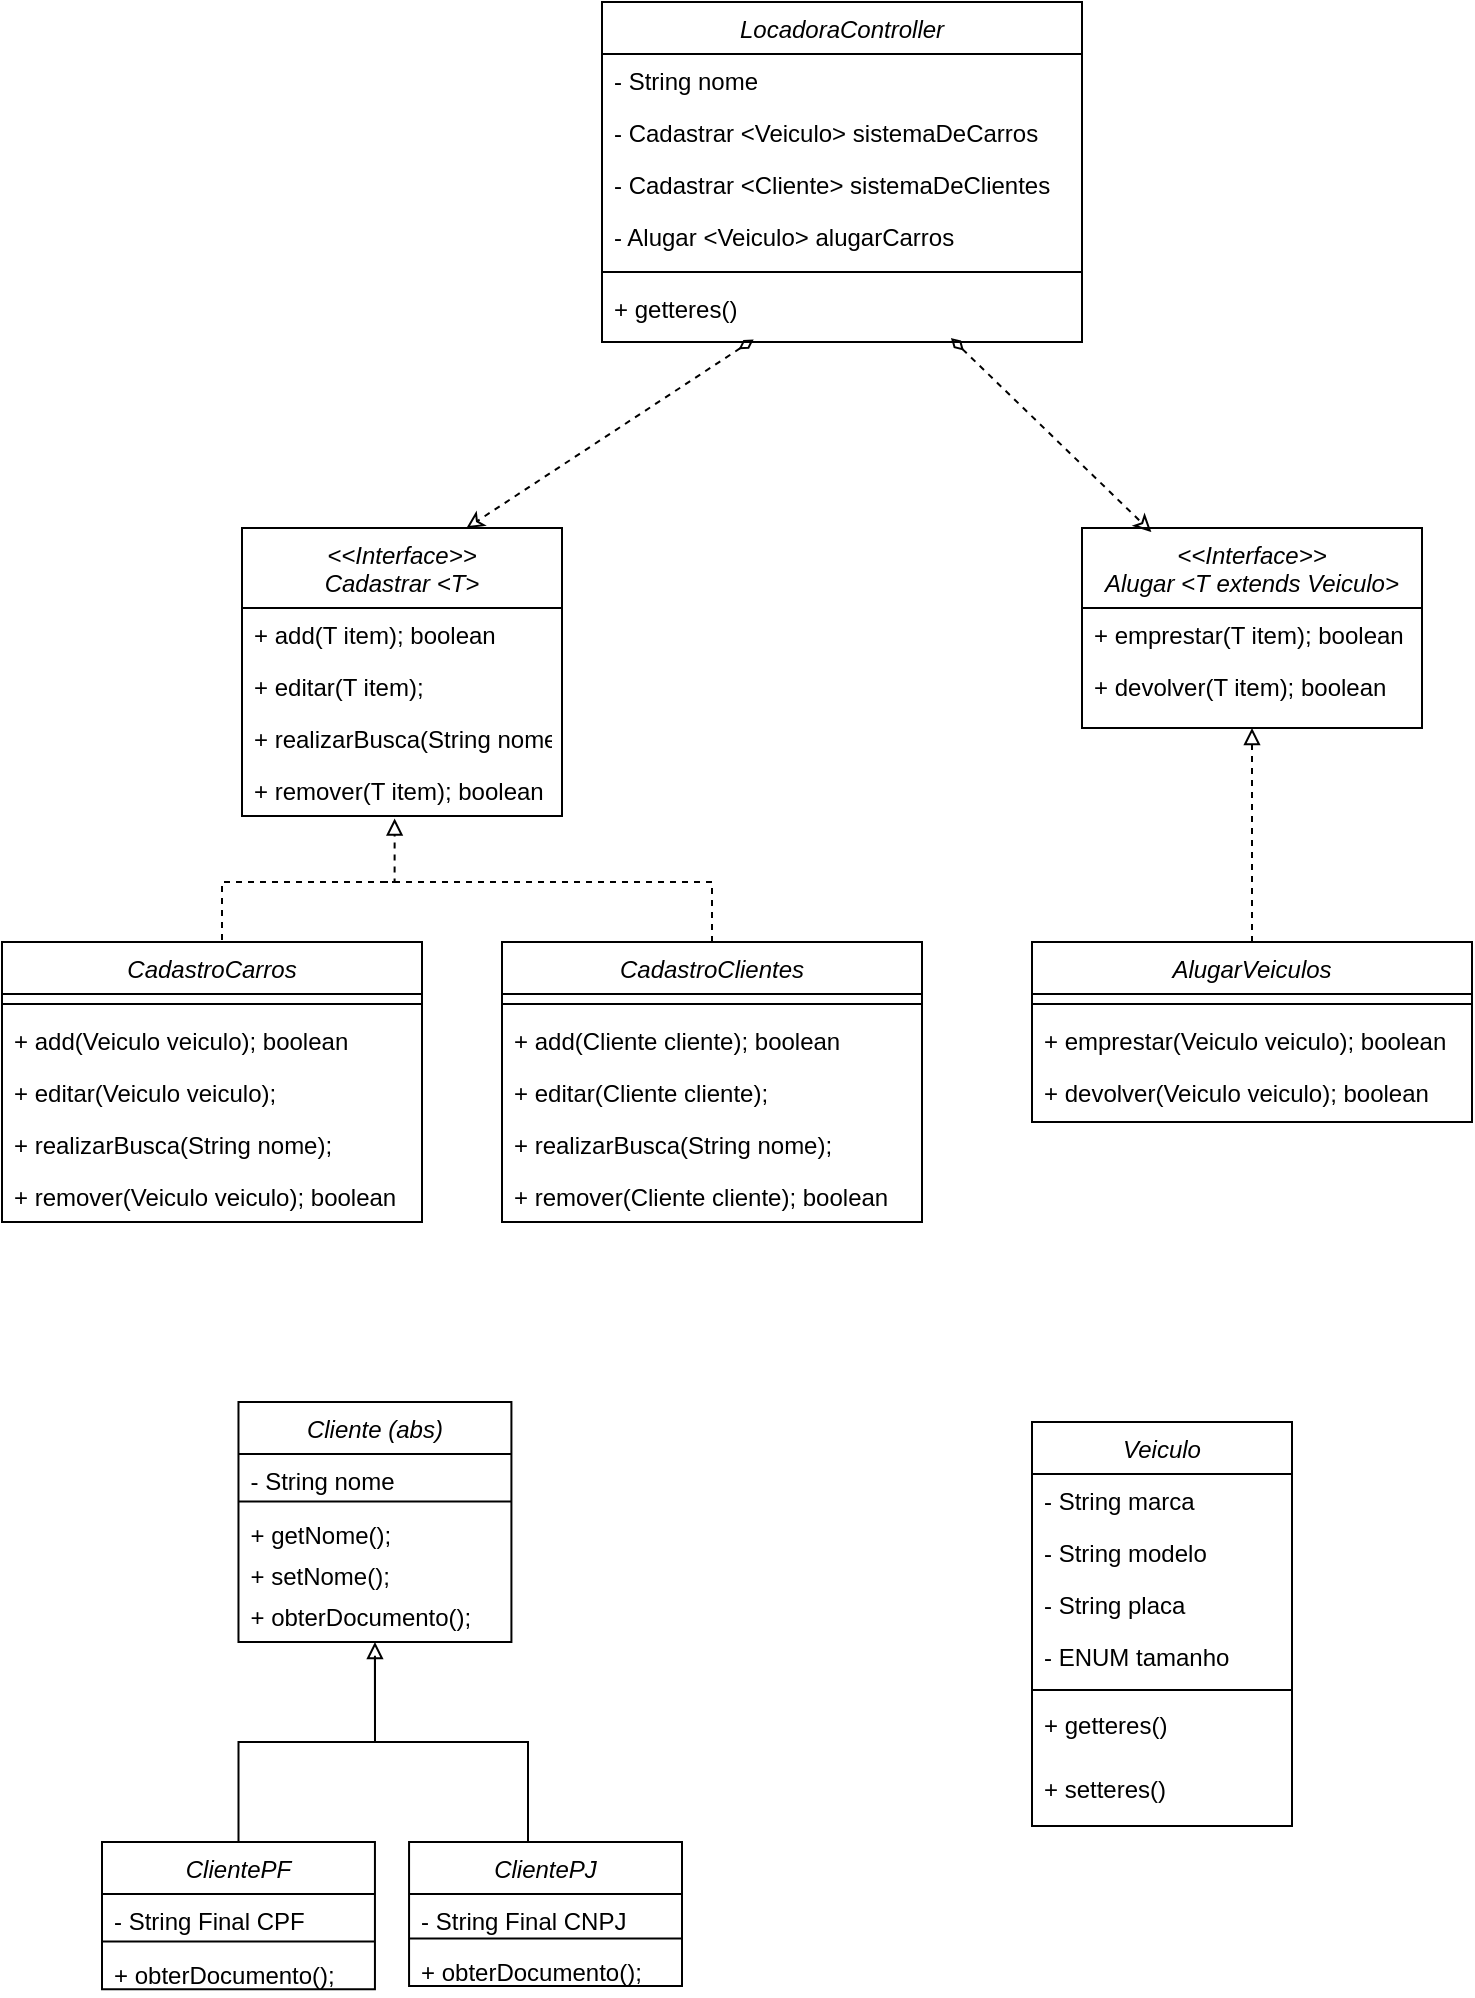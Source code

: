 <mxfile version="23.1.5" type="device">
  <diagram id="C5RBs43oDa-KdzZeNtuy" name="Page-1">
    <mxGraphModel dx="1100" dy="678" grid="1" gridSize="10" guides="1" tooltips="1" connect="1" arrows="1" fold="1" page="1" pageScale="1" pageWidth="827" pageHeight="1169" math="0" shadow="0">
      <root>
        <mxCell id="WIyWlLk6GJQsqaUBKTNV-0" />
        <mxCell id="WIyWlLk6GJQsqaUBKTNV-1" parent="WIyWlLk6GJQsqaUBKTNV-0" />
        <mxCell id="zkfFHV4jXpPFQw0GAbJ--0" value="Veiculo" style="swimlane;fontStyle=2;align=center;verticalAlign=top;childLayout=stackLayout;horizontal=1;startSize=26;horizontalStack=0;resizeParent=1;resizeLast=0;collapsible=1;marginBottom=0;rounded=0;shadow=0;strokeWidth=1;" parent="WIyWlLk6GJQsqaUBKTNV-1" vertex="1">
          <mxGeometry x="545" y="740" width="130" height="202" as="geometry">
            <mxRectangle x="220" y="60" width="160" height="26" as="alternateBounds" />
          </mxGeometry>
        </mxCell>
        <mxCell id="zkfFHV4jXpPFQw0GAbJ--1" value="- String marca" style="text;align=left;verticalAlign=top;spacingLeft=4;spacingRight=4;overflow=hidden;rotatable=0;points=[[0,0.5],[1,0.5]];portConstraint=eastwest;" parent="zkfFHV4jXpPFQw0GAbJ--0" vertex="1">
          <mxGeometry y="26" width="130" height="26" as="geometry" />
        </mxCell>
        <mxCell id="j1WLCxPbyG3iGUeMH1Do-1" value="- String modelo" style="text;align=left;verticalAlign=top;spacingLeft=4;spacingRight=4;overflow=hidden;rotatable=0;points=[[0,0.5],[1,0.5]];portConstraint=eastwest;rounded=0;shadow=0;html=0;" vertex="1" parent="zkfFHV4jXpPFQw0GAbJ--0">
          <mxGeometry y="52" width="130" height="26" as="geometry" />
        </mxCell>
        <mxCell id="zkfFHV4jXpPFQw0GAbJ--2" value="- String placa" style="text;align=left;verticalAlign=top;spacingLeft=4;spacingRight=4;overflow=hidden;rotatable=0;points=[[0,0.5],[1,0.5]];portConstraint=eastwest;rounded=0;shadow=0;html=0;" parent="zkfFHV4jXpPFQw0GAbJ--0" vertex="1">
          <mxGeometry y="78" width="130" height="26" as="geometry" />
        </mxCell>
        <mxCell id="zkfFHV4jXpPFQw0GAbJ--3" value="- ENUM tamanho" style="text;align=left;verticalAlign=top;spacingLeft=4;spacingRight=4;overflow=hidden;rotatable=0;points=[[0,0.5],[1,0.5]];portConstraint=eastwest;rounded=0;shadow=0;html=0;" parent="zkfFHV4jXpPFQw0GAbJ--0" vertex="1">
          <mxGeometry y="104" width="130" height="26" as="geometry" />
        </mxCell>
        <mxCell id="zkfFHV4jXpPFQw0GAbJ--4" value="" style="line;html=1;strokeWidth=1;align=left;verticalAlign=middle;spacingTop=-1;spacingLeft=3;spacingRight=3;rotatable=0;labelPosition=right;points=[];portConstraint=eastwest;" parent="zkfFHV4jXpPFQw0GAbJ--0" vertex="1">
          <mxGeometry y="130" width="130" height="8" as="geometry" />
        </mxCell>
        <mxCell id="zkfFHV4jXpPFQw0GAbJ--5" value="+ getteres()" style="text;align=left;verticalAlign=top;spacingLeft=4;spacingRight=4;overflow=hidden;rotatable=0;points=[[0,0.5],[1,0.5]];portConstraint=eastwest;" parent="zkfFHV4jXpPFQw0GAbJ--0" vertex="1">
          <mxGeometry y="138" width="130" height="32" as="geometry" />
        </mxCell>
        <mxCell id="j1WLCxPbyG3iGUeMH1Do-67" value="+ setteres()" style="text;align=left;verticalAlign=top;spacingLeft=4;spacingRight=4;overflow=hidden;rotatable=0;points=[[0,0.5],[1,0.5]];portConstraint=eastwest;" vertex="1" parent="zkfFHV4jXpPFQw0GAbJ--0">
          <mxGeometry y="170" width="130" height="32" as="geometry" />
        </mxCell>
        <mxCell id="j1WLCxPbyG3iGUeMH1Do-32" value="LocadoraController" style="swimlane;fontStyle=2;align=center;verticalAlign=top;childLayout=stackLayout;horizontal=1;startSize=26;horizontalStack=0;resizeParent=1;resizeLast=0;collapsible=1;marginBottom=0;rounded=0;shadow=0;strokeWidth=1;" vertex="1" parent="WIyWlLk6GJQsqaUBKTNV-1">
          <mxGeometry x="330" y="30" width="240" height="170" as="geometry">
            <mxRectangle x="220" y="60" width="160" height="26" as="alternateBounds" />
          </mxGeometry>
        </mxCell>
        <mxCell id="j1WLCxPbyG3iGUeMH1Do-33" value="- String nome" style="text;align=left;verticalAlign=top;spacingLeft=4;spacingRight=4;overflow=hidden;rotatable=0;points=[[0,0.5],[1,0.5]];portConstraint=eastwest;" vertex="1" parent="j1WLCxPbyG3iGUeMH1Do-32">
          <mxGeometry y="26" width="240" height="26" as="geometry" />
        </mxCell>
        <mxCell id="j1WLCxPbyG3iGUeMH1Do-35" value="- Cadastrar &lt;Veiculo&gt; sistemaDeCarros" style="text;align=left;verticalAlign=top;spacingLeft=4;spacingRight=4;overflow=hidden;rotatable=0;points=[[0,0.5],[1,0.5]];portConstraint=eastwest;rounded=0;shadow=0;html=0;" vertex="1" parent="j1WLCxPbyG3iGUeMH1Do-32">
          <mxGeometry y="52" width="240" height="26" as="geometry" />
        </mxCell>
        <mxCell id="j1WLCxPbyG3iGUeMH1Do-65" value="- Cadastrar &lt;Cliente&gt; sistemaDeClientes" style="text;align=left;verticalAlign=top;spacingLeft=4;spacingRight=4;overflow=hidden;rotatable=0;points=[[0,0.5],[1,0.5]];portConstraint=eastwest;rounded=0;shadow=0;html=0;" vertex="1" parent="j1WLCxPbyG3iGUeMH1Do-32">
          <mxGeometry y="78" width="240" height="26" as="geometry" />
        </mxCell>
        <mxCell id="j1WLCxPbyG3iGUeMH1Do-66" value="- Alugar &lt;Veiculo&gt; alugarCarros" style="text;align=left;verticalAlign=top;spacingLeft=4;spacingRight=4;overflow=hidden;rotatable=0;points=[[0,0.5],[1,0.5]];portConstraint=eastwest;rounded=0;shadow=0;html=0;" vertex="1" parent="j1WLCxPbyG3iGUeMH1Do-32">
          <mxGeometry y="104" width="240" height="26" as="geometry" />
        </mxCell>
        <mxCell id="j1WLCxPbyG3iGUeMH1Do-37" value="" style="line;html=1;strokeWidth=1;align=left;verticalAlign=middle;spacingTop=-1;spacingLeft=3;spacingRight=3;rotatable=0;labelPosition=right;points=[];portConstraint=eastwest;" vertex="1" parent="j1WLCxPbyG3iGUeMH1Do-32">
          <mxGeometry y="130" width="240" height="10" as="geometry" />
        </mxCell>
        <mxCell id="j1WLCxPbyG3iGUeMH1Do-38" value="+ getteres()" style="text;align=left;verticalAlign=top;spacingLeft=4;spacingRight=4;overflow=hidden;rotatable=0;points=[[0,0.5],[1,0.5]];portConstraint=eastwest;" vertex="1" parent="j1WLCxPbyG3iGUeMH1Do-32">
          <mxGeometry y="140" width="240" height="26" as="geometry" />
        </mxCell>
        <mxCell id="j1WLCxPbyG3iGUeMH1Do-43" value="&lt;&lt;Interface&gt;&gt;&#xa;Cadastrar &lt;T&gt;" style="swimlane;fontStyle=2;align=center;verticalAlign=top;childLayout=stackLayout;horizontal=1;startSize=40;horizontalStack=0;resizeParent=1;resizeLast=0;collapsible=1;marginBottom=0;rounded=0;shadow=0;strokeWidth=1;" vertex="1" parent="WIyWlLk6GJQsqaUBKTNV-1">
          <mxGeometry x="150" y="293" width="160" height="144" as="geometry">
            <mxRectangle x="220" y="60" width="160" height="26" as="alternateBounds" />
          </mxGeometry>
        </mxCell>
        <mxCell id="j1WLCxPbyG3iGUeMH1Do-49" value="+ add(T item); boolean" style="text;align=left;verticalAlign=top;spacingLeft=4;spacingRight=4;overflow=hidden;rotatable=0;points=[[0,0.5],[1,0.5]];portConstraint=eastwest;" vertex="1" parent="j1WLCxPbyG3iGUeMH1Do-43">
          <mxGeometry y="40" width="160" height="26" as="geometry" />
        </mxCell>
        <mxCell id="j1WLCxPbyG3iGUeMH1Do-50" value="+ editar(T item);" style="text;align=left;verticalAlign=top;spacingLeft=4;spacingRight=4;overflow=hidden;rotatable=0;points=[[0,0.5],[1,0.5]];portConstraint=eastwest;" vertex="1" parent="j1WLCxPbyG3iGUeMH1Do-43">
          <mxGeometry y="66" width="160" height="26" as="geometry" />
        </mxCell>
        <mxCell id="j1WLCxPbyG3iGUeMH1Do-51" value="+ realizarBusca(String nome);" style="text;align=left;verticalAlign=top;spacingLeft=4;spacingRight=4;overflow=hidden;rotatable=0;points=[[0,0.5],[1,0.5]];portConstraint=eastwest;" vertex="1" parent="j1WLCxPbyG3iGUeMH1Do-43">
          <mxGeometry y="92" width="160" height="26" as="geometry" />
        </mxCell>
        <mxCell id="j1WLCxPbyG3iGUeMH1Do-58" value="+ remover(T item); boolean" style="text;align=left;verticalAlign=top;spacingLeft=4;spacingRight=4;overflow=hidden;rotatable=0;points=[[0,0.5],[1,0.5]];portConstraint=eastwest;" vertex="1" parent="j1WLCxPbyG3iGUeMH1Do-43">
          <mxGeometry y="118" width="160" height="26" as="geometry" />
        </mxCell>
        <mxCell id="j1WLCxPbyG3iGUeMH1Do-59" value="&lt;&lt;Interface&gt;&gt;&#xa;Alugar &lt;T extends Veiculo&gt;" style="swimlane;fontStyle=2;align=center;verticalAlign=top;childLayout=stackLayout;horizontal=1;startSize=40;horizontalStack=0;resizeParent=1;resizeLast=0;collapsible=1;marginBottom=0;rounded=0;shadow=0;strokeWidth=1;" vertex="1" parent="WIyWlLk6GJQsqaUBKTNV-1">
          <mxGeometry x="570" y="293" width="170" height="100" as="geometry">
            <mxRectangle x="220" y="60" width="160" height="26" as="alternateBounds" />
          </mxGeometry>
        </mxCell>
        <mxCell id="j1WLCxPbyG3iGUeMH1Do-60" value="+ emprestar(T item); boolean" style="text;align=left;verticalAlign=top;spacingLeft=4;spacingRight=4;overflow=hidden;rotatable=0;points=[[0,0.5],[1,0.5]];portConstraint=eastwest;" vertex="1" parent="j1WLCxPbyG3iGUeMH1Do-59">
          <mxGeometry y="40" width="170" height="26" as="geometry" />
        </mxCell>
        <mxCell id="j1WLCxPbyG3iGUeMH1Do-61" value="+ devolver(T item); boolean" style="text;align=left;verticalAlign=top;spacingLeft=4;spacingRight=4;overflow=hidden;rotatable=0;points=[[0,0.5],[1,0.5]];portConstraint=eastwest;" vertex="1" parent="j1WLCxPbyG3iGUeMH1Do-59">
          <mxGeometry y="66" width="170" height="26" as="geometry" />
        </mxCell>
        <mxCell id="j1WLCxPbyG3iGUeMH1Do-70" style="rounded=0;orthogonalLoop=1;jettySize=auto;html=1;entryX=0.204;entryY=0.02;entryDx=0;entryDy=0;entryPerimeter=0;endArrow=classic;endFill=0;strokeWidth=1;startArrow=diamondThin;startFill=0;targetPerimeterSpacing=0;jumpStyle=none;curved=0;exitX=0.727;exitY=1.077;exitDx=0;exitDy=0;exitPerimeter=0;dashed=1;" edge="1" parent="WIyWlLk6GJQsqaUBKTNV-1" source="j1WLCxPbyG3iGUeMH1Do-38" target="j1WLCxPbyG3iGUeMH1Do-59">
          <mxGeometry relative="1" as="geometry">
            <mxPoint x="460" y="280" as="sourcePoint" />
          </mxGeometry>
        </mxCell>
        <mxCell id="j1WLCxPbyG3iGUeMH1Do-71" style="rounded=0;orthogonalLoop=1;jettySize=auto;html=1;entryX=0.701;entryY=0.001;entryDx=0;entryDy=0;entryPerimeter=0;endArrow=classic;endFill=0;strokeWidth=1;startArrow=diamondThin;startFill=0;targetPerimeterSpacing=0;jumpStyle=none;curved=0;exitX=0.316;exitY=1.104;exitDx=0;exitDy=0;exitPerimeter=0;dashed=1;" edge="1" parent="WIyWlLk6GJQsqaUBKTNV-1" source="j1WLCxPbyG3iGUeMH1Do-38" target="j1WLCxPbyG3iGUeMH1Do-43">
          <mxGeometry relative="1" as="geometry">
            <mxPoint x="320" y="260" as="sourcePoint" />
            <mxPoint x="369" y="372" as="targetPoint" />
          </mxGeometry>
        </mxCell>
        <mxCell id="j1WLCxPbyG3iGUeMH1Do-74" value="CadastroCarros" style="swimlane;fontStyle=2;align=center;verticalAlign=top;childLayout=stackLayout;horizontal=1;startSize=26;horizontalStack=0;resizeParent=1;resizeLast=0;collapsible=1;marginBottom=0;rounded=0;shadow=0;strokeWidth=1;" vertex="1" parent="WIyWlLk6GJQsqaUBKTNV-1">
          <mxGeometry x="30" y="500" width="210" height="140" as="geometry">
            <mxRectangle x="220" y="60" width="160" height="26" as="alternateBounds" />
          </mxGeometry>
        </mxCell>
        <mxCell id="j1WLCxPbyG3iGUeMH1Do-79" value="" style="line;html=1;strokeWidth=1;align=left;verticalAlign=middle;spacingTop=-1;spacingLeft=3;spacingRight=3;rotatable=0;labelPosition=right;points=[];portConstraint=eastwest;" vertex="1" parent="j1WLCxPbyG3iGUeMH1Do-74">
          <mxGeometry y="26" width="210" height="10" as="geometry" />
        </mxCell>
        <mxCell id="j1WLCxPbyG3iGUeMH1Do-81" value="+ add(Veiculo veiculo); boolean" style="text;align=left;verticalAlign=top;spacingLeft=4;spacingRight=4;overflow=hidden;rotatable=0;points=[[0,0.5],[1,0.5]];portConstraint=eastwest;" vertex="1" parent="j1WLCxPbyG3iGUeMH1Do-74">
          <mxGeometry y="36" width="210" height="26" as="geometry" />
        </mxCell>
        <mxCell id="j1WLCxPbyG3iGUeMH1Do-82" value="+ editar(Veiculo veiculo);" style="text;align=left;verticalAlign=top;spacingLeft=4;spacingRight=4;overflow=hidden;rotatable=0;points=[[0,0.5],[1,0.5]];portConstraint=eastwest;" vertex="1" parent="j1WLCxPbyG3iGUeMH1Do-74">
          <mxGeometry y="62" width="210" height="26" as="geometry" />
        </mxCell>
        <mxCell id="j1WLCxPbyG3iGUeMH1Do-83" value="+ realizarBusca(String nome);" style="text;align=left;verticalAlign=top;spacingLeft=4;spacingRight=4;overflow=hidden;rotatable=0;points=[[0,0.5],[1,0.5]];portConstraint=eastwest;" vertex="1" parent="j1WLCxPbyG3iGUeMH1Do-74">
          <mxGeometry y="88" width="210" height="26" as="geometry" />
        </mxCell>
        <mxCell id="j1WLCxPbyG3iGUeMH1Do-84" value="+ remover(Veiculo veiculo); boolean" style="text;align=left;verticalAlign=top;spacingLeft=4;spacingRight=4;overflow=hidden;rotatable=0;points=[[0,0.5],[1,0.5]];portConstraint=eastwest;" vertex="1" parent="j1WLCxPbyG3iGUeMH1Do-74">
          <mxGeometry y="114" width="210" height="26" as="geometry" />
        </mxCell>
        <mxCell id="j1WLCxPbyG3iGUeMH1Do-85" style="edgeStyle=orthogonalEdgeStyle;rounded=0;orthogonalLoop=1;jettySize=auto;html=1;exitX=0.5;exitY=0;exitDx=0;exitDy=0;entryX=0.477;entryY=1.048;entryDx=0;entryDy=0;entryPerimeter=0;endArrow=block;endFill=0;dashed=1;" edge="1" parent="WIyWlLk6GJQsqaUBKTNV-1" source="j1WLCxPbyG3iGUeMH1Do-74" target="j1WLCxPbyG3iGUeMH1Do-58">
          <mxGeometry relative="1" as="geometry">
            <Array as="points">
              <mxPoint x="140" y="500" />
              <mxPoint x="140" y="470" />
              <mxPoint x="226" y="470" />
            </Array>
          </mxGeometry>
        </mxCell>
        <mxCell id="j1WLCxPbyG3iGUeMH1Do-86" value="CadastroClientes" style="swimlane;fontStyle=2;align=center;verticalAlign=top;childLayout=stackLayout;horizontal=1;startSize=26;horizontalStack=0;resizeParent=1;resizeLast=0;collapsible=1;marginBottom=0;rounded=0;shadow=0;strokeWidth=1;" vertex="1" parent="WIyWlLk6GJQsqaUBKTNV-1">
          <mxGeometry x="280" y="500" width="210" height="140" as="geometry">
            <mxRectangle x="220" y="60" width="160" height="26" as="alternateBounds" />
          </mxGeometry>
        </mxCell>
        <mxCell id="j1WLCxPbyG3iGUeMH1Do-87" value="" style="line;html=1;strokeWidth=1;align=left;verticalAlign=middle;spacingTop=-1;spacingLeft=3;spacingRight=3;rotatable=0;labelPosition=right;points=[];portConstraint=eastwest;" vertex="1" parent="j1WLCxPbyG3iGUeMH1Do-86">
          <mxGeometry y="26" width="210" height="10" as="geometry" />
        </mxCell>
        <mxCell id="j1WLCxPbyG3iGUeMH1Do-88" value="+ add(Cliente cliente); boolean" style="text;align=left;verticalAlign=top;spacingLeft=4;spacingRight=4;overflow=hidden;rotatable=0;points=[[0,0.5],[1,0.5]];portConstraint=eastwest;" vertex="1" parent="j1WLCxPbyG3iGUeMH1Do-86">
          <mxGeometry y="36" width="210" height="26" as="geometry" />
        </mxCell>
        <mxCell id="j1WLCxPbyG3iGUeMH1Do-89" value="+ editar(Cliente cliente);" style="text;align=left;verticalAlign=top;spacingLeft=4;spacingRight=4;overflow=hidden;rotatable=0;points=[[0,0.5],[1,0.5]];portConstraint=eastwest;" vertex="1" parent="j1WLCxPbyG3iGUeMH1Do-86">
          <mxGeometry y="62" width="210" height="26" as="geometry" />
        </mxCell>
        <mxCell id="j1WLCxPbyG3iGUeMH1Do-90" value="+ realizarBusca(String nome);" style="text;align=left;verticalAlign=top;spacingLeft=4;spacingRight=4;overflow=hidden;rotatable=0;points=[[0,0.5],[1,0.5]];portConstraint=eastwest;" vertex="1" parent="j1WLCxPbyG3iGUeMH1Do-86">
          <mxGeometry y="88" width="210" height="26" as="geometry" />
        </mxCell>
        <mxCell id="j1WLCxPbyG3iGUeMH1Do-91" value="+ remover(Cliente cliente); boolean" style="text;align=left;verticalAlign=top;spacingLeft=4;spacingRight=4;overflow=hidden;rotatable=0;points=[[0,0.5],[1,0.5]];portConstraint=eastwest;" vertex="1" parent="j1WLCxPbyG3iGUeMH1Do-86">
          <mxGeometry y="114" width="210" height="26" as="geometry" />
        </mxCell>
        <mxCell id="j1WLCxPbyG3iGUeMH1Do-92" style="edgeStyle=orthogonalEdgeStyle;rounded=0;orthogonalLoop=1;jettySize=auto;html=1;exitX=0.5;exitY=0;exitDx=0;exitDy=0;endArrow=none;endFill=0;dashed=1;" edge="1" parent="WIyWlLk6GJQsqaUBKTNV-1" source="j1WLCxPbyG3iGUeMH1Do-86">
          <mxGeometry relative="1" as="geometry">
            <mxPoint x="220" y="470" as="targetPoint" />
            <Array as="points">
              <mxPoint x="385" y="470" />
            </Array>
          </mxGeometry>
        </mxCell>
        <mxCell id="j1WLCxPbyG3iGUeMH1Do-101" style="edgeStyle=orthogonalEdgeStyle;rounded=0;orthogonalLoop=1;jettySize=auto;html=1;exitX=0.5;exitY=0;exitDx=0;exitDy=0;entryX=0.5;entryY=1;entryDx=0;entryDy=0;endArrow=block;endFill=0;dashed=1;" edge="1" parent="WIyWlLk6GJQsqaUBKTNV-1" source="j1WLCxPbyG3iGUeMH1Do-93" target="j1WLCxPbyG3iGUeMH1Do-59">
          <mxGeometry relative="1" as="geometry" />
        </mxCell>
        <mxCell id="j1WLCxPbyG3iGUeMH1Do-93" value="AlugarVeiculos" style="swimlane;fontStyle=2;align=center;verticalAlign=top;childLayout=stackLayout;horizontal=1;startSize=26;horizontalStack=0;resizeParent=1;resizeLast=0;collapsible=1;marginBottom=0;rounded=0;shadow=0;strokeWidth=1;" vertex="1" parent="WIyWlLk6GJQsqaUBKTNV-1">
          <mxGeometry x="545" y="500" width="220" height="90" as="geometry">
            <mxRectangle x="220" y="60" width="160" height="26" as="alternateBounds" />
          </mxGeometry>
        </mxCell>
        <mxCell id="j1WLCxPbyG3iGUeMH1Do-94" value="" style="line;html=1;strokeWidth=1;align=left;verticalAlign=middle;spacingTop=-1;spacingLeft=3;spacingRight=3;rotatable=0;labelPosition=right;points=[];portConstraint=eastwest;" vertex="1" parent="j1WLCxPbyG3iGUeMH1Do-93">
          <mxGeometry y="26" width="220" height="10" as="geometry" />
        </mxCell>
        <mxCell id="j1WLCxPbyG3iGUeMH1Do-99" value="+ emprestar(Veiculo veiculo); boolean" style="text;align=left;verticalAlign=top;spacingLeft=4;spacingRight=4;overflow=hidden;rotatable=0;points=[[0,0.5],[1,0.5]];portConstraint=eastwest;" vertex="1" parent="j1WLCxPbyG3iGUeMH1Do-93">
          <mxGeometry y="36" width="220" height="26" as="geometry" />
        </mxCell>
        <mxCell id="j1WLCxPbyG3iGUeMH1Do-100" value="+ devolver(Veiculo veiculo); boolean" style="text;align=left;verticalAlign=top;spacingLeft=4;spacingRight=4;overflow=hidden;rotatable=0;points=[[0,0.5],[1,0.5]];portConstraint=eastwest;" vertex="1" parent="j1WLCxPbyG3iGUeMH1Do-93">
          <mxGeometry y="62" width="220" height="26" as="geometry" />
        </mxCell>
        <mxCell id="j1WLCxPbyG3iGUeMH1Do-102" value="" style="group" vertex="1" connectable="0" parent="WIyWlLk6GJQsqaUBKTNV-1">
          <mxGeometry x="80" y="730" width="290" height="293.587" as="geometry" />
        </mxCell>
        <mxCell id="j1WLCxPbyG3iGUeMH1Do-31" value="" style="group" vertex="1" connectable="0" parent="j1WLCxPbyG3iGUeMH1Do-102">
          <mxGeometry width="290" height="230" as="geometry" />
        </mxCell>
        <mxCell id="j1WLCxPbyG3iGUeMH1Do-19" value="ClientePJ" style="swimlane;fontStyle=2;align=center;verticalAlign=top;childLayout=stackLayout;horizontal=1;startSize=26;horizontalStack=0;resizeParent=1;resizeLast=0;collapsible=1;marginBottom=0;rounded=0;shadow=0;strokeWidth=1;" vertex="1" parent="j1WLCxPbyG3iGUeMH1Do-31">
          <mxGeometry x="153.529" y="220.001" width="136.471" height="72" as="geometry">
            <mxRectangle x="220" y="60" width="160" height="26" as="alternateBounds" />
          </mxGeometry>
        </mxCell>
        <mxCell id="j1WLCxPbyG3iGUeMH1Do-20" value="- String Final CNPJ" style="text;align=left;verticalAlign=top;spacingLeft=4;spacingRight=4;overflow=hidden;rotatable=0;points=[[0,0.5],[1,0.5]];portConstraint=eastwest;" vertex="1" parent="j1WLCxPbyG3iGUeMH1Do-19">
          <mxGeometry y="26" width="136.471" height="19.034" as="geometry" />
        </mxCell>
        <mxCell id="j1WLCxPbyG3iGUeMH1Do-29" value="" style="line;html=1;strokeWidth=1;align=left;verticalAlign=middle;spacingTop=-1;spacingLeft=3;spacingRight=3;rotatable=0;labelPosition=right;points=[];portConstraint=eastwest;container=0;" vertex="1" parent="j1WLCxPbyG3iGUeMH1Do-19">
          <mxGeometry y="45.034" width="136.471" height="6.345" as="geometry" />
        </mxCell>
        <mxCell id="j1WLCxPbyG3iGUeMH1Do-30" value="+ obterDocumento();" style="text;align=left;verticalAlign=top;spacingLeft=4;spacingRight=4;overflow=hidden;rotatable=0;points=[[0,0.5],[1,0.5]];portConstraint=eastwest;container=0;" vertex="1" parent="j1WLCxPbyG3iGUeMH1Do-19">
          <mxGeometry y="51.379" width="136.471" height="20.621" as="geometry" />
        </mxCell>
        <mxCell id="j1WLCxPbyG3iGUeMH1Do-72" value="" style="group" vertex="1" connectable="0" parent="j1WLCxPbyG3iGUeMH1Do-31">
          <mxGeometry x="68.24" width="144.76" height="170" as="geometry" />
        </mxCell>
        <mxCell id="j1WLCxPbyG3iGUeMH1Do-5" value="Cliente (abs)" style="swimlane;fontStyle=2;align=center;verticalAlign=top;childLayout=stackLayout;horizontal=1;startSize=26;horizontalStack=0;resizeParent=1;resizeLast=0;collapsible=1;marginBottom=0;rounded=0;shadow=0;strokeWidth=1;container=0;" vertex="1" parent="j1WLCxPbyG3iGUeMH1Do-72">
          <mxGeometry width="136.47" height="120" as="geometry">
            <mxRectangle x="220" y="60" width="160" height="26" as="alternateBounds" />
          </mxGeometry>
        </mxCell>
        <mxCell id="j1WLCxPbyG3iGUeMH1Do-23" style="edgeStyle=orthogonalEdgeStyle;rounded=0;orthogonalLoop=1;jettySize=auto;html=1;endArrow=none;endFill=0;" edge="1" parent="j1WLCxPbyG3iGUeMH1Do-72" source="j1WLCxPbyG3iGUeMH1Do-19">
          <mxGeometry relative="1" as="geometry">
            <mxPoint x="68.231" y="126.897" as="targetPoint" />
            <Array as="points">
              <mxPoint x="144.76" y="170" />
              <mxPoint x="68.76" y="170" />
            </Array>
          </mxGeometry>
        </mxCell>
        <mxCell id="j1WLCxPbyG3iGUeMH1Do-6" value="- String nome" style="text;align=left;verticalAlign=top;spacingLeft=4;spacingRight=4;overflow=hidden;rotatable=0;points=[[0,0.5],[1,0.5]];portConstraint=eastwest;container=0;" vertex="1" parent="j1WLCxPbyG3iGUeMH1Do-72">
          <mxGeometry x="1.421e-14" y="26" width="136.47" height="20.621" as="geometry" />
        </mxCell>
        <mxCell id="j1WLCxPbyG3iGUeMH1Do-24" value="" style="line;html=1;strokeWidth=1;align=left;verticalAlign=middle;spacingTop=-1;spacingLeft=3;spacingRight=3;rotatable=0;labelPosition=right;points=[];portConstraint=eastwest;container=0;" vertex="1" parent="j1WLCxPbyG3iGUeMH1Do-72">
          <mxGeometry x="1.421e-14" y="46.621" width="136.47" height="6.345" as="geometry" />
        </mxCell>
        <mxCell id="j1WLCxPbyG3iGUeMH1Do-25" value="+ getNome();" style="text;align=left;verticalAlign=top;spacingLeft=4;spacingRight=4;overflow=hidden;rotatable=0;points=[[0,0.5],[1,0.5]];portConstraint=eastwest;container=0;" vertex="1" parent="j1WLCxPbyG3iGUeMH1Do-72">
          <mxGeometry x="1.421e-14" y="52.966" width="136.47" height="20.621" as="geometry" />
        </mxCell>
        <mxCell id="j1WLCxPbyG3iGUeMH1Do-68" value="+ setNome();" style="text;align=left;verticalAlign=top;spacingLeft=4;spacingRight=4;overflow=hidden;rotatable=0;points=[[0,0.5],[1,0.5]];portConstraint=eastwest;container=0;" vertex="1" parent="j1WLCxPbyG3iGUeMH1Do-72">
          <mxGeometry x="1.421e-14" y="73.586" width="136.47" height="20.621" as="geometry" />
        </mxCell>
        <mxCell id="j1WLCxPbyG3iGUeMH1Do-26" value="+ obterDocumento();" style="text;align=left;verticalAlign=top;spacingLeft=4;spacingRight=4;overflow=hidden;rotatable=0;points=[[0,0.5],[1,0.5]];portConstraint=eastwest;container=0;" vertex="1" parent="j1WLCxPbyG3iGUeMH1Do-72">
          <mxGeometry x="1.421e-14" y="94.207" width="136.47" height="20.621" as="geometry" />
        </mxCell>
        <mxCell id="j1WLCxPbyG3iGUeMH1Do-12" value="ClientePF" style="swimlane;fontStyle=2;align=center;verticalAlign=top;childLayout=stackLayout;horizontal=1;startSize=26;horizontalStack=0;resizeParent=1;resizeLast=0;collapsible=1;marginBottom=0;rounded=0;shadow=0;strokeWidth=1;" vertex="1" parent="j1WLCxPbyG3iGUeMH1Do-102">
          <mxGeometry y="220.001" width="136.471" height="73.586" as="geometry">
            <mxRectangle x="220" y="60" width="160" height="26" as="alternateBounds" />
          </mxGeometry>
        </mxCell>
        <mxCell id="j1WLCxPbyG3iGUeMH1Do-13" value="- String Final CPF" style="text;align=left;verticalAlign=top;spacingLeft=4;spacingRight=4;overflow=hidden;rotatable=0;points=[[0,0.5],[1,0.5]];portConstraint=eastwest;container=0;" vertex="1" parent="j1WLCxPbyG3iGUeMH1Do-12">
          <mxGeometry y="26" width="136.471" height="20.621" as="geometry" />
        </mxCell>
        <mxCell id="j1WLCxPbyG3iGUeMH1Do-27" value="" style="line;html=1;strokeWidth=1;align=left;verticalAlign=middle;spacingTop=-1;spacingLeft=3;spacingRight=3;rotatable=0;labelPosition=right;points=[];portConstraint=eastwest;container=0;" vertex="1" parent="j1WLCxPbyG3iGUeMH1Do-12">
          <mxGeometry y="46.621" width="136.471" height="6.345" as="geometry" />
        </mxCell>
        <mxCell id="j1WLCxPbyG3iGUeMH1Do-28" value="+ obterDocumento();" style="text;align=left;verticalAlign=top;spacingLeft=4;spacingRight=4;overflow=hidden;rotatable=0;points=[[0,0.5],[1,0.5]];portConstraint=eastwest;container=0;" vertex="1" parent="j1WLCxPbyG3iGUeMH1Do-12">
          <mxGeometry y="52.966" width="136.471" height="20.621" as="geometry" />
        </mxCell>
        <mxCell id="j1WLCxPbyG3iGUeMH1Do-18" value="" style="edgeStyle=orthogonalEdgeStyle;rounded=0;orthogonalLoop=1;jettySize=auto;html=1;entryX=0.5;entryY=1;entryDx=0;entryDy=0;endArrow=block;endFill=0;" edge="1" parent="j1WLCxPbyG3iGUeMH1Do-102" source="j1WLCxPbyG3iGUeMH1Do-12" target="j1WLCxPbyG3iGUeMH1Do-5">
          <mxGeometry relative="1" as="geometry">
            <Array as="points">
              <mxPoint x="68" y="170" />
              <mxPoint x="137" y="170" />
            </Array>
          </mxGeometry>
        </mxCell>
      </root>
    </mxGraphModel>
  </diagram>
</mxfile>
